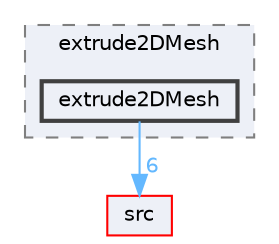 digraph "applications/utilities/mesh/generation/extrude2DMesh/extrude2DMesh/extrude2DMesh"
{
 // LATEX_PDF_SIZE
  bgcolor="transparent";
  edge [fontname=Helvetica,fontsize=10,labelfontname=Helvetica,labelfontsize=10];
  node [fontname=Helvetica,fontsize=10,shape=box,height=0.2,width=0.4];
  compound=true
  subgraph clusterdir_7c98efa7a893c5bc6225cfc4fa4a3182 {
    graph [ bgcolor="#edf0f7", pencolor="grey50", label="extrude2DMesh", fontname=Helvetica,fontsize=10 style="filled,dashed", URL="dir_7c98efa7a893c5bc6225cfc4fa4a3182.html",tooltip=""]
  dir_26888682c4cda0f351e795660b4561de [label="extrude2DMesh", fillcolor="#edf0f7", color="grey25", style="filled,bold", URL="dir_26888682c4cda0f351e795660b4561de.html",tooltip=""];
  }
  dir_68267d1309a1af8e8297ef4c3efbcdba [label="src", fillcolor="#edf0f7", color="red", style="filled", URL="dir_68267d1309a1af8e8297ef4c3efbcdba.html",tooltip=""];
  dir_26888682c4cda0f351e795660b4561de->dir_68267d1309a1af8e8297ef4c3efbcdba [headlabel="6", labeldistance=1.5 headhref="dir_001233_003729.html" href="dir_001233_003729.html" color="steelblue1" fontcolor="steelblue1"];
}
